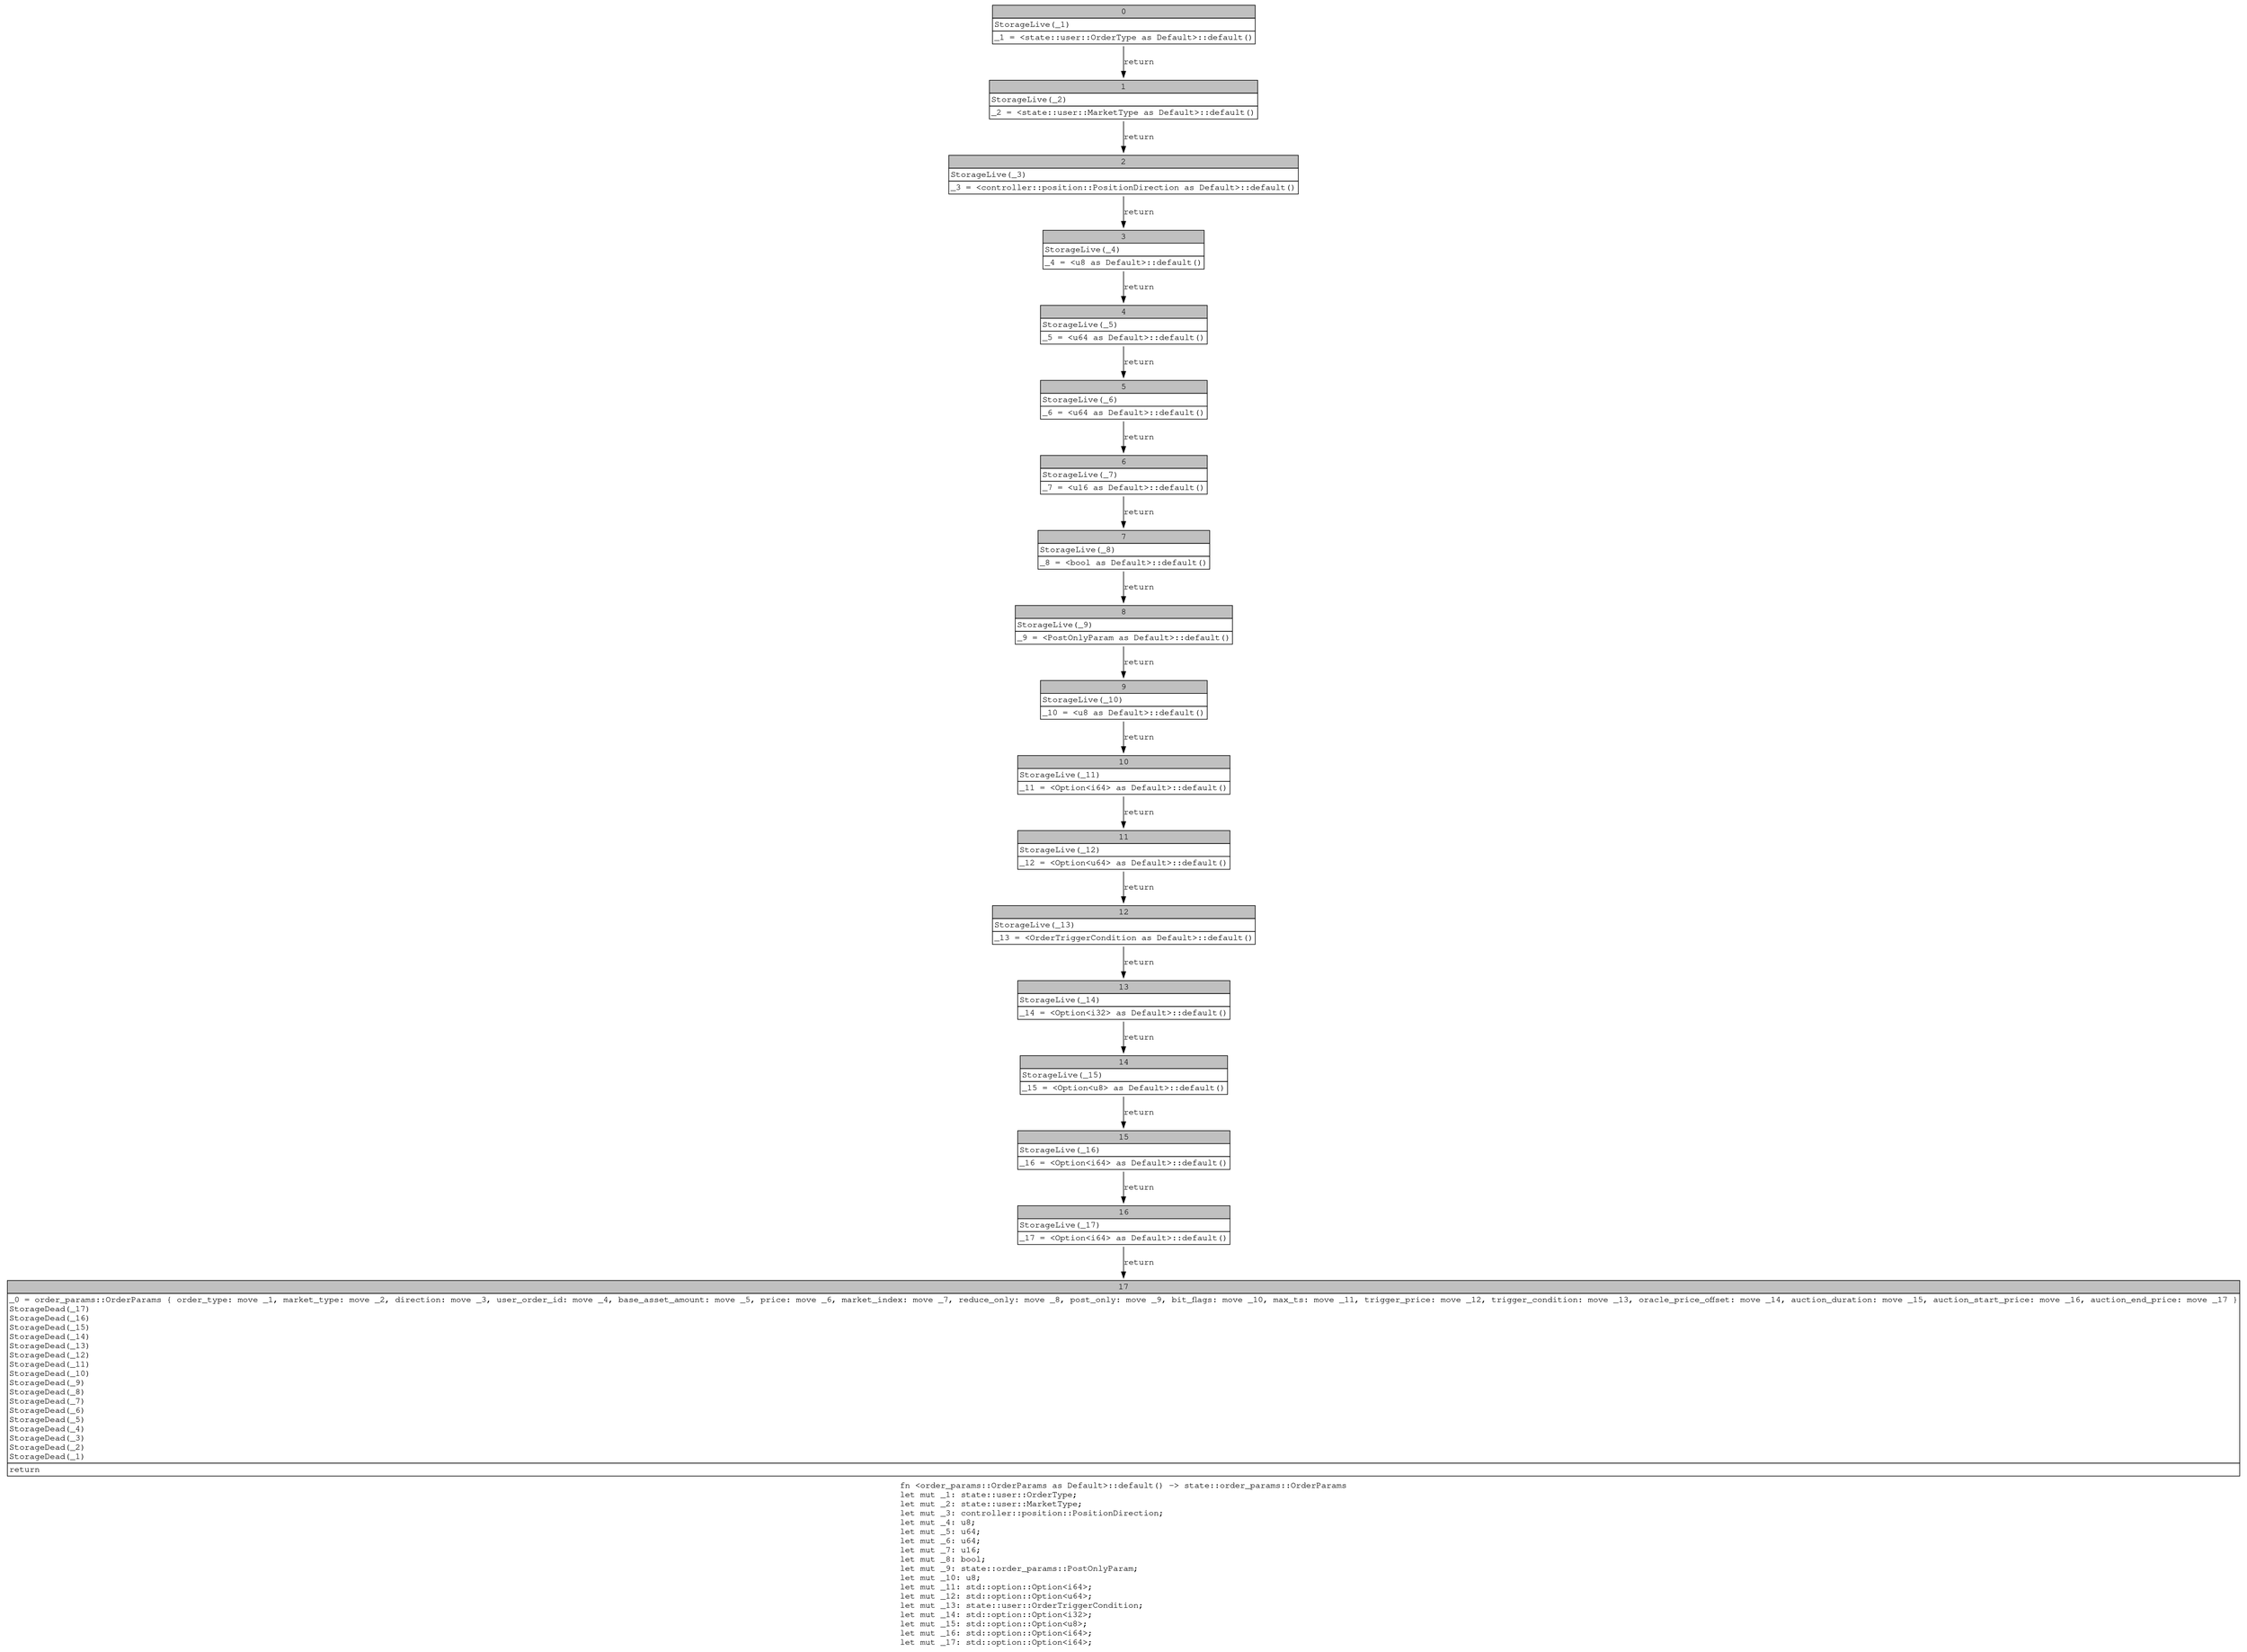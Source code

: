 digraph Mir_0_16867 {
    graph [fontname="Courier, monospace"];
    node [fontname="Courier, monospace"];
    edge [fontname="Courier, monospace"];
    label=<fn &lt;order_params::OrderParams as Default&gt;::default() -&gt; state::order_params::OrderParams<br align="left"/>let mut _1: state::user::OrderType;<br align="left"/>let mut _2: state::user::MarketType;<br align="left"/>let mut _3: controller::position::PositionDirection;<br align="left"/>let mut _4: u8;<br align="left"/>let mut _5: u64;<br align="left"/>let mut _6: u64;<br align="left"/>let mut _7: u16;<br align="left"/>let mut _8: bool;<br align="left"/>let mut _9: state::order_params::PostOnlyParam;<br align="left"/>let mut _10: u8;<br align="left"/>let mut _11: std::option::Option&lt;i64&gt;;<br align="left"/>let mut _12: std::option::Option&lt;u64&gt;;<br align="left"/>let mut _13: state::user::OrderTriggerCondition;<br align="left"/>let mut _14: std::option::Option&lt;i32&gt;;<br align="left"/>let mut _15: std::option::Option&lt;u8&gt;;<br align="left"/>let mut _16: std::option::Option&lt;i64&gt;;<br align="left"/>let mut _17: std::option::Option&lt;i64&gt;;<br align="left"/>>;
    bb0__0_16867 [shape="none", label=<<table border="0" cellborder="1" cellspacing="0"><tr><td bgcolor="gray" align="center" colspan="1">0</td></tr><tr><td align="left" balign="left">StorageLive(_1)<br/></td></tr><tr><td align="left">_1 = &lt;state::user::OrderType as Default&gt;::default()</td></tr></table>>];
    bb1__0_16867 [shape="none", label=<<table border="0" cellborder="1" cellspacing="0"><tr><td bgcolor="gray" align="center" colspan="1">1</td></tr><tr><td align="left" balign="left">StorageLive(_2)<br/></td></tr><tr><td align="left">_2 = &lt;state::user::MarketType as Default&gt;::default()</td></tr></table>>];
    bb2__0_16867 [shape="none", label=<<table border="0" cellborder="1" cellspacing="0"><tr><td bgcolor="gray" align="center" colspan="1">2</td></tr><tr><td align="left" balign="left">StorageLive(_3)<br/></td></tr><tr><td align="left">_3 = &lt;controller::position::PositionDirection as Default&gt;::default()</td></tr></table>>];
    bb3__0_16867 [shape="none", label=<<table border="0" cellborder="1" cellspacing="0"><tr><td bgcolor="gray" align="center" colspan="1">3</td></tr><tr><td align="left" balign="left">StorageLive(_4)<br/></td></tr><tr><td align="left">_4 = &lt;u8 as Default&gt;::default()</td></tr></table>>];
    bb4__0_16867 [shape="none", label=<<table border="0" cellborder="1" cellspacing="0"><tr><td bgcolor="gray" align="center" colspan="1">4</td></tr><tr><td align="left" balign="left">StorageLive(_5)<br/></td></tr><tr><td align="left">_5 = &lt;u64 as Default&gt;::default()</td></tr></table>>];
    bb5__0_16867 [shape="none", label=<<table border="0" cellborder="1" cellspacing="0"><tr><td bgcolor="gray" align="center" colspan="1">5</td></tr><tr><td align="left" balign="left">StorageLive(_6)<br/></td></tr><tr><td align="left">_6 = &lt;u64 as Default&gt;::default()</td></tr></table>>];
    bb6__0_16867 [shape="none", label=<<table border="0" cellborder="1" cellspacing="0"><tr><td bgcolor="gray" align="center" colspan="1">6</td></tr><tr><td align="left" balign="left">StorageLive(_7)<br/></td></tr><tr><td align="left">_7 = &lt;u16 as Default&gt;::default()</td></tr></table>>];
    bb7__0_16867 [shape="none", label=<<table border="0" cellborder="1" cellspacing="0"><tr><td bgcolor="gray" align="center" colspan="1">7</td></tr><tr><td align="left" balign="left">StorageLive(_8)<br/></td></tr><tr><td align="left">_8 = &lt;bool as Default&gt;::default()</td></tr></table>>];
    bb8__0_16867 [shape="none", label=<<table border="0" cellborder="1" cellspacing="0"><tr><td bgcolor="gray" align="center" colspan="1">8</td></tr><tr><td align="left" balign="left">StorageLive(_9)<br/></td></tr><tr><td align="left">_9 = &lt;PostOnlyParam as Default&gt;::default()</td></tr></table>>];
    bb9__0_16867 [shape="none", label=<<table border="0" cellborder="1" cellspacing="0"><tr><td bgcolor="gray" align="center" colspan="1">9</td></tr><tr><td align="left" balign="left">StorageLive(_10)<br/></td></tr><tr><td align="left">_10 = &lt;u8 as Default&gt;::default()</td></tr></table>>];
    bb10__0_16867 [shape="none", label=<<table border="0" cellborder="1" cellspacing="0"><tr><td bgcolor="gray" align="center" colspan="1">10</td></tr><tr><td align="left" balign="left">StorageLive(_11)<br/></td></tr><tr><td align="left">_11 = &lt;Option&lt;i64&gt; as Default&gt;::default()</td></tr></table>>];
    bb11__0_16867 [shape="none", label=<<table border="0" cellborder="1" cellspacing="0"><tr><td bgcolor="gray" align="center" colspan="1">11</td></tr><tr><td align="left" balign="left">StorageLive(_12)<br/></td></tr><tr><td align="left">_12 = &lt;Option&lt;u64&gt; as Default&gt;::default()</td></tr></table>>];
    bb12__0_16867 [shape="none", label=<<table border="0" cellborder="1" cellspacing="0"><tr><td bgcolor="gray" align="center" colspan="1">12</td></tr><tr><td align="left" balign="left">StorageLive(_13)<br/></td></tr><tr><td align="left">_13 = &lt;OrderTriggerCondition as Default&gt;::default()</td></tr></table>>];
    bb13__0_16867 [shape="none", label=<<table border="0" cellborder="1" cellspacing="0"><tr><td bgcolor="gray" align="center" colspan="1">13</td></tr><tr><td align="left" balign="left">StorageLive(_14)<br/></td></tr><tr><td align="left">_14 = &lt;Option&lt;i32&gt; as Default&gt;::default()</td></tr></table>>];
    bb14__0_16867 [shape="none", label=<<table border="0" cellborder="1" cellspacing="0"><tr><td bgcolor="gray" align="center" colspan="1">14</td></tr><tr><td align="left" balign="left">StorageLive(_15)<br/></td></tr><tr><td align="left">_15 = &lt;Option&lt;u8&gt; as Default&gt;::default()</td></tr></table>>];
    bb15__0_16867 [shape="none", label=<<table border="0" cellborder="1" cellspacing="0"><tr><td bgcolor="gray" align="center" colspan="1">15</td></tr><tr><td align="left" balign="left">StorageLive(_16)<br/></td></tr><tr><td align="left">_16 = &lt;Option&lt;i64&gt; as Default&gt;::default()</td></tr></table>>];
    bb16__0_16867 [shape="none", label=<<table border="0" cellborder="1" cellspacing="0"><tr><td bgcolor="gray" align="center" colspan="1">16</td></tr><tr><td align="left" balign="left">StorageLive(_17)<br/></td></tr><tr><td align="left">_17 = &lt;Option&lt;i64&gt; as Default&gt;::default()</td></tr></table>>];
    bb17__0_16867 [shape="none", label=<<table border="0" cellborder="1" cellspacing="0"><tr><td bgcolor="gray" align="center" colspan="1">17</td></tr><tr><td align="left" balign="left">_0 = order_params::OrderParams { order_type: move _1, market_type: move _2, direction: move _3, user_order_id: move _4, base_asset_amount: move _5, price: move _6, market_index: move _7, reduce_only: move _8, post_only: move _9, bit_flags: move _10, max_ts: move _11, trigger_price: move _12, trigger_condition: move _13, oracle_price_offset: move _14, auction_duration: move _15, auction_start_price: move _16, auction_end_price: move _17 }<br/>StorageDead(_17)<br/>StorageDead(_16)<br/>StorageDead(_15)<br/>StorageDead(_14)<br/>StorageDead(_13)<br/>StorageDead(_12)<br/>StorageDead(_11)<br/>StorageDead(_10)<br/>StorageDead(_9)<br/>StorageDead(_8)<br/>StorageDead(_7)<br/>StorageDead(_6)<br/>StorageDead(_5)<br/>StorageDead(_4)<br/>StorageDead(_3)<br/>StorageDead(_2)<br/>StorageDead(_1)<br/></td></tr><tr><td align="left">return</td></tr></table>>];
    bb0__0_16867 -> bb1__0_16867 [label="return"];
    bb1__0_16867 -> bb2__0_16867 [label="return"];
    bb2__0_16867 -> bb3__0_16867 [label="return"];
    bb3__0_16867 -> bb4__0_16867 [label="return"];
    bb4__0_16867 -> bb5__0_16867 [label="return"];
    bb5__0_16867 -> bb6__0_16867 [label="return"];
    bb6__0_16867 -> bb7__0_16867 [label="return"];
    bb7__0_16867 -> bb8__0_16867 [label="return"];
    bb8__0_16867 -> bb9__0_16867 [label="return"];
    bb9__0_16867 -> bb10__0_16867 [label="return"];
    bb10__0_16867 -> bb11__0_16867 [label="return"];
    bb11__0_16867 -> bb12__0_16867 [label="return"];
    bb12__0_16867 -> bb13__0_16867 [label="return"];
    bb13__0_16867 -> bb14__0_16867 [label="return"];
    bb14__0_16867 -> bb15__0_16867 [label="return"];
    bb15__0_16867 -> bb16__0_16867 [label="return"];
    bb16__0_16867 -> bb17__0_16867 [label="return"];
}
